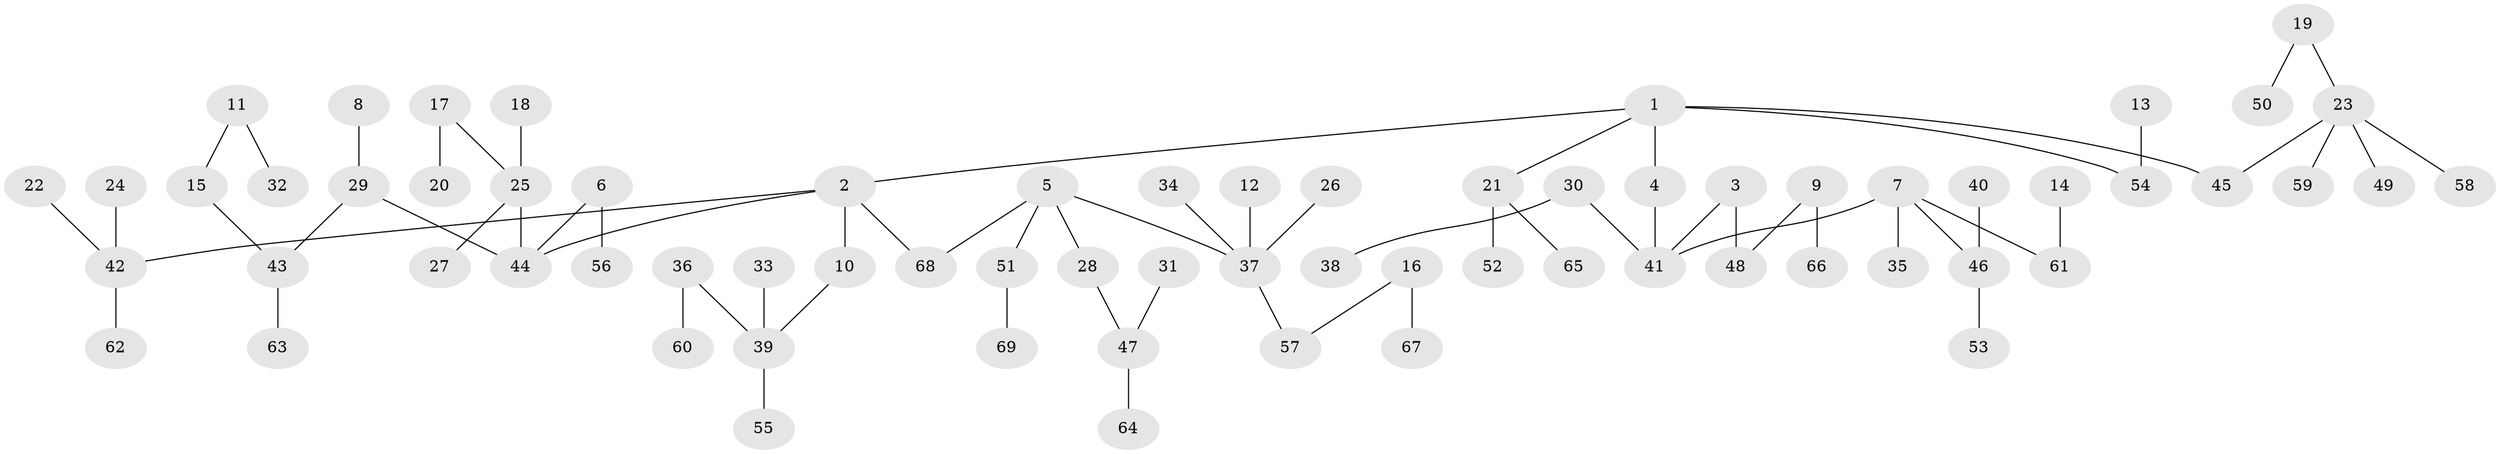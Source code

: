 // original degree distribution, {3: 0.10218978102189781, 5: 0.058394160583941604, 6: 0.0364963503649635, 1: 0.5255474452554745, 4: 0.043795620437956206, 2: 0.23357664233576642}
// Generated by graph-tools (version 1.1) at 2025/02/03/09/25 03:02:31]
// undirected, 69 vertices, 68 edges
graph export_dot {
graph [start="1"]
  node [color=gray90,style=filled];
  1;
  2;
  3;
  4;
  5;
  6;
  7;
  8;
  9;
  10;
  11;
  12;
  13;
  14;
  15;
  16;
  17;
  18;
  19;
  20;
  21;
  22;
  23;
  24;
  25;
  26;
  27;
  28;
  29;
  30;
  31;
  32;
  33;
  34;
  35;
  36;
  37;
  38;
  39;
  40;
  41;
  42;
  43;
  44;
  45;
  46;
  47;
  48;
  49;
  50;
  51;
  52;
  53;
  54;
  55;
  56;
  57;
  58;
  59;
  60;
  61;
  62;
  63;
  64;
  65;
  66;
  67;
  68;
  69;
  1 -- 2 [weight=1.0];
  1 -- 4 [weight=1.0];
  1 -- 21 [weight=1.0];
  1 -- 45 [weight=1.0];
  1 -- 54 [weight=1.0];
  2 -- 10 [weight=1.0];
  2 -- 42 [weight=1.0];
  2 -- 44 [weight=1.0];
  2 -- 68 [weight=1.0];
  3 -- 41 [weight=1.0];
  3 -- 48 [weight=1.0];
  4 -- 41 [weight=1.0];
  5 -- 28 [weight=1.0];
  5 -- 37 [weight=1.0];
  5 -- 51 [weight=1.0];
  5 -- 68 [weight=1.0];
  6 -- 44 [weight=1.0];
  6 -- 56 [weight=1.0];
  7 -- 35 [weight=1.0];
  7 -- 41 [weight=1.0];
  7 -- 46 [weight=1.0];
  7 -- 61 [weight=1.0];
  8 -- 29 [weight=1.0];
  9 -- 48 [weight=1.0];
  9 -- 66 [weight=1.0];
  10 -- 39 [weight=1.0];
  11 -- 15 [weight=1.0];
  11 -- 32 [weight=1.0];
  12 -- 37 [weight=1.0];
  13 -- 54 [weight=1.0];
  14 -- 61 [weight=1.0];
  15 -- 43 [weight=1.0];
  16 -- 57 [weight=1.0];
  16 -- 67 [weight=1.0];
  17 -- 20 [weight=1.0];
  17 -- 25 [weight=1.0];
  18 -- 25 [weight=1.0];
  19 -- 23 [weight=1.0];
  19 -- 50 [weight=1.0];
  21 -- 52 [weight=1.0];
  21 -- 65 [weight=1.0];
  22 -- 42 [weight=1.0];
  23 -- 45 [weight=1.0];
  23 -- 49 [weight=1.0];
  23 -- 58 [weight=1.0];
  23 -- 59 [weight=1.0];
  24 -- 42 [weight=1.0];
  25 -- 27 [weight=1.0];
  25 -- 44 [weight=1.0];
  26 -- 37 [weight=1.0];
  28 -- 47 [weight=1.0];
  29 -- 43 [weight=1.0];
  29 -- 44 [weight=1.0];
  30 -- 38 [weight=1.0];
  30 -- 41 [weight=1.0];
  31 -- 47 [weight=1.0];
  33 -- 39 [weight=1.0];
  34 -- 37 [weight=1.0];
  36 -- 39 [weight=1.0];
  36 -- 60 [weight=1.0];
  37 -- 57 [weight=1.0];
  39 -- 55 [weight=1.0];
  40 -- 46 [weight=1.0];
  42 -- 62 [weight=1.0];
  43 -- 63 [weight=1.0];
  46 -- 53 [weight=1.0];
  47 -- 64 [weight=1.0];
  51 -- 69 [weight=1.0];
}
